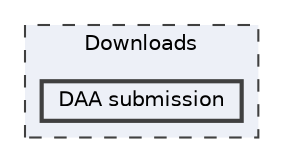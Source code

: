 digraph "C:/Users/sathvik reddy/Downloads/DAA submission"
{
 // LATEX_PDF_SIZE
  bgcolor="transparent";
  edge [fontname=Helvetica,fontsize=10,labelfontname=Helvetica,labelfontsize=10];
  node [fontname=Helvetica,fontsize=10,shape=box,height=0.2,width=0.4];
  compound=true
  subgraph clusterdir_2c12105386bcc5c3935feab96f296a41 {
    graph [ bgcolor="#edf0f7", pencolor="grey25", label="Downloads", fontname=Helvetica,fontsize=10 style="filled,dashed", URL="dir_2c12105386bcc5c3935feab96f296a41.html",tooltip=""]
  dir_682260cd9b66354c114730a14ea377e9 [label="DAA submission", fillcolor="#edf0f7", color="grey25", style="filled,bold", URL="dir_682260cd9b66354c114730a14ea377e9.html",tooltip=""];
  }
}
